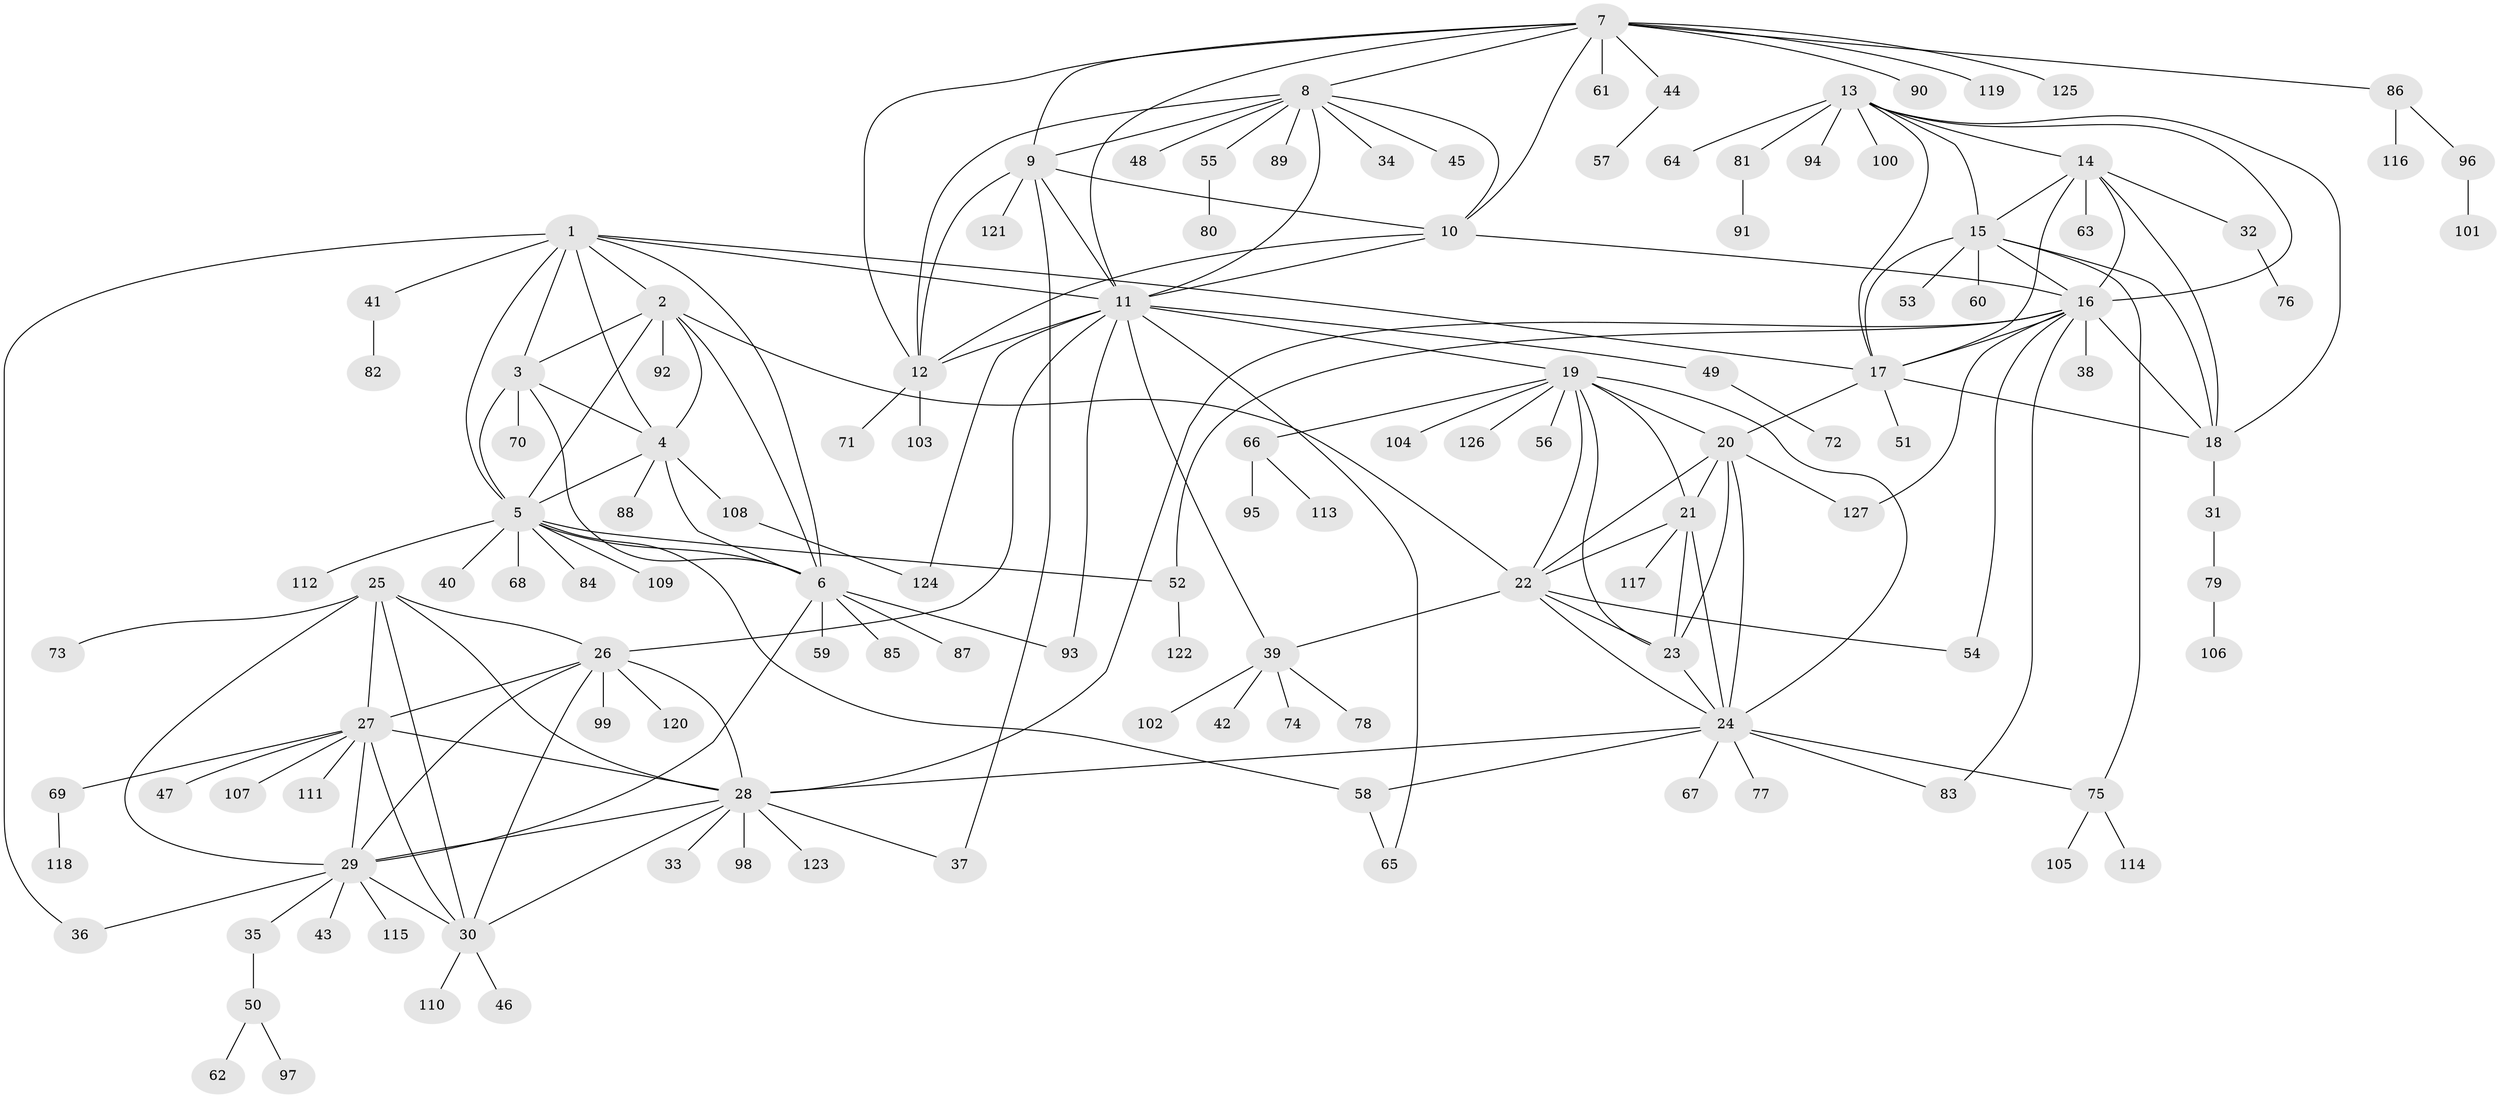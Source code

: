 // Generated by graph-tools (version 1.1) at 2025/11/02/27/25 16:11:32]
// undirected, 127 vertices, 194 edges
graph export_dot {
graph [start="1"]
  node [color=gray90,style=filled];
  1;
  2;
  3;
  4;
  5;
  6;
  7;
  8;
  9;
  10;
  11;
  12;
  13;
  14;
  15;
  16;
  17;
  18;
  19;
  20;
  21;
  22;
  23;
  24;
  25;
  26;
  27;
  28;
  29;
  30;
  31;
  32;
  33;
  34;
  35;
  36;
  37;
  38;
  39;
  40;
  41;
  42;
  43;
  44;
  45;
  46;
  47;
  48;
  49;
  50;
  51;
  52;
  53;
  54;
  55;
  56;
  57;
  58;
  59;
  60;
  61;
  62;
  63;
  64;
  65;
  66;
  67;
  68;
  69;
  70;
  71;
  72;
  73;
  74;
  75;
  76;
  77;
  78;
  79;
  80;
  81;
  82;
  83;
  84;
  85;
  86;
  87;
  88;
  89;
  90;
  91;
  92;
  93;
  94;
  95;
  96;
  97;
  98;
  99;
  100;
  101;
  102;
  103;
  104;
  105;
  106;
  107;
  108;
  109;
  110;
  111;
  112;
  113;
  114;
  115;
  116;
  117;
  118;
  119;
  120;
  121;
  122;
  123;
  124;
  125;
  126;
  127;
  1 -- 2;
  1 -- 3;
  1 -- 4;
  1 -- 5;
  1 -- 6;
  1 -- 11;
  1 -- 17;
  1 -- 36;
  1 -- 41;
  2 -- 3;
  2 -- 4;
  2 -- 5;
  2 -- 6;
  2 -- 22;
  2 -- 92;
  3 -- 4;
  3 -- 5;
  3 -- 6;
  3 -- 70;
  4 -- 5;
  4 -- 6;
  4 -- 88;
  4 -- 108;
  5 -- 6;
  5 -- 40;
  5 -- 52;
  5 -- 58;
  5 -- 68;
  5 -- 84;
  5 -- 109;
  5 -- 112;
  6 -- 29;
  6 -- 59;
  6 -- 85;
  6 -- 87;
  6 -- 93;
  7 -- 8;
  7 -- 9;
  7 -- 10;
  7 -- 11;
  7 -- 12;
  7 -- 44;
  7 -- 61;
  7 -- 86;
  7 -- 90;
  7 -- 119;
  7 -- 125;
  8 -- 9;
  8 -- 10;
  8 -- 11;
  8 -- 12;
  8 -- 34;
  8 -- 45;
  8 -- 48;
  8 -- 55;
  8 -- 89;
  9 -- 10;
  9 -- 11;
  9 -- 12;
  9 -- 37;
  9 -- 121;
  10 -- 11;
  10 -- 12;
  10 -- 16;
  11 -- 12;
  11 -- 19;
  11 -- 26;
  11 -- 39;
  11 -- 49;
  11 -- 65;
  11 -- 93;
  11 -- 124;
  12 -- 71;
  12 -- 103;
  13 -- 14;
  13 -- 15;
  13 -- 16;
  13 -- 17;
  13 -- 18;
  13 -- 64;
  13 -- 81;
  13 -- 94;
  13 -- 100;
  14 -- 15;
  14 -- 16;
  14 -- 17;
  14 -- 18;
  14 -- 32;
  14 -- 63;
  15 -- 16;
  15 -- 17;
  15 -- 18;
  15 -- 53;
  15 -- 60;
  15 -- 75;
  16 -- 17;
  16 -- 18;
  16 -- 28;
  16 -- 38;
  16 -- 52;
  16 -- 54;
  16 -- 83;
  16 -- 127;
  17 -- 18;
  17 -- 20;
  17 -- 51;
  18 -- 31;
  19 -- 20;
  19 -- 21;
  19 -- 22;
  19 -- 23;
  19 -- 24;
  19 -- 56;
  19 -- 66;
  19 -- 104;
  19 -- 126;
  20 -- 21;
  20 -- 22;
  20 -- 23;
  20 -- 24;
  20 -- 127;
  21 -- 22;
  21 -- 23;
  21 -- 24;
  21 -- 117;
  22 -- 23;
  22 -- 24;
  22 -- 39;
  22 -- 54;
  23 -- 24;
  24 -- 28;
  24 -- 58;
  24 -- 67;
  24 -- 75;
  24 -- 77;
  24 -- 83;
  25 -- 26;
  25 -- 27;
  25 -- 28;
  25 -- 29;
  25 -- 30;
  25 -- 73;
  26 -- 27;
  26 -- 28;
  26 -- 29;
  26 -- 30;
  26 -- 99;
  26 -- 120;
  27 -- 28;
  27 -- 29;
  27 -- 30;
  27 -- 47;
  27 -- 69;
  27 -- 107;
  27 -- 111;
  28 -- 29;
  28 -- 30;
  28 -- 33;
  28 -- 37;
  28 -- 98;
  28 -- 123;
  29 -- 30;
  29 -- 35;
  29 -- 36;
  29 -- 43;
  29 -- 115;
  30 -- 46;
  30 -- 110;
  31 -- 79;
  32 -- 76;
  35 -- 50;
  39 -- 42;
  39 -- 74;
  39 -- 78;
  39 -- 102;
  41 -- 82;
  44 -- 57;
  49 -- 72;
  50 -- 62;
  50 -- 97;
  52 -- 122;
  55 -- 80;
  58 -- 65;
  66 -- 95;
  66 -- 113;
  69 -- 118;
  75 -- 105;
  75 -- 114;
  79 -- 106;
  81 -- 91;
  86 -- 96;
  86 -- 116;
  96 -- 101;
  108 -- 124;
}
